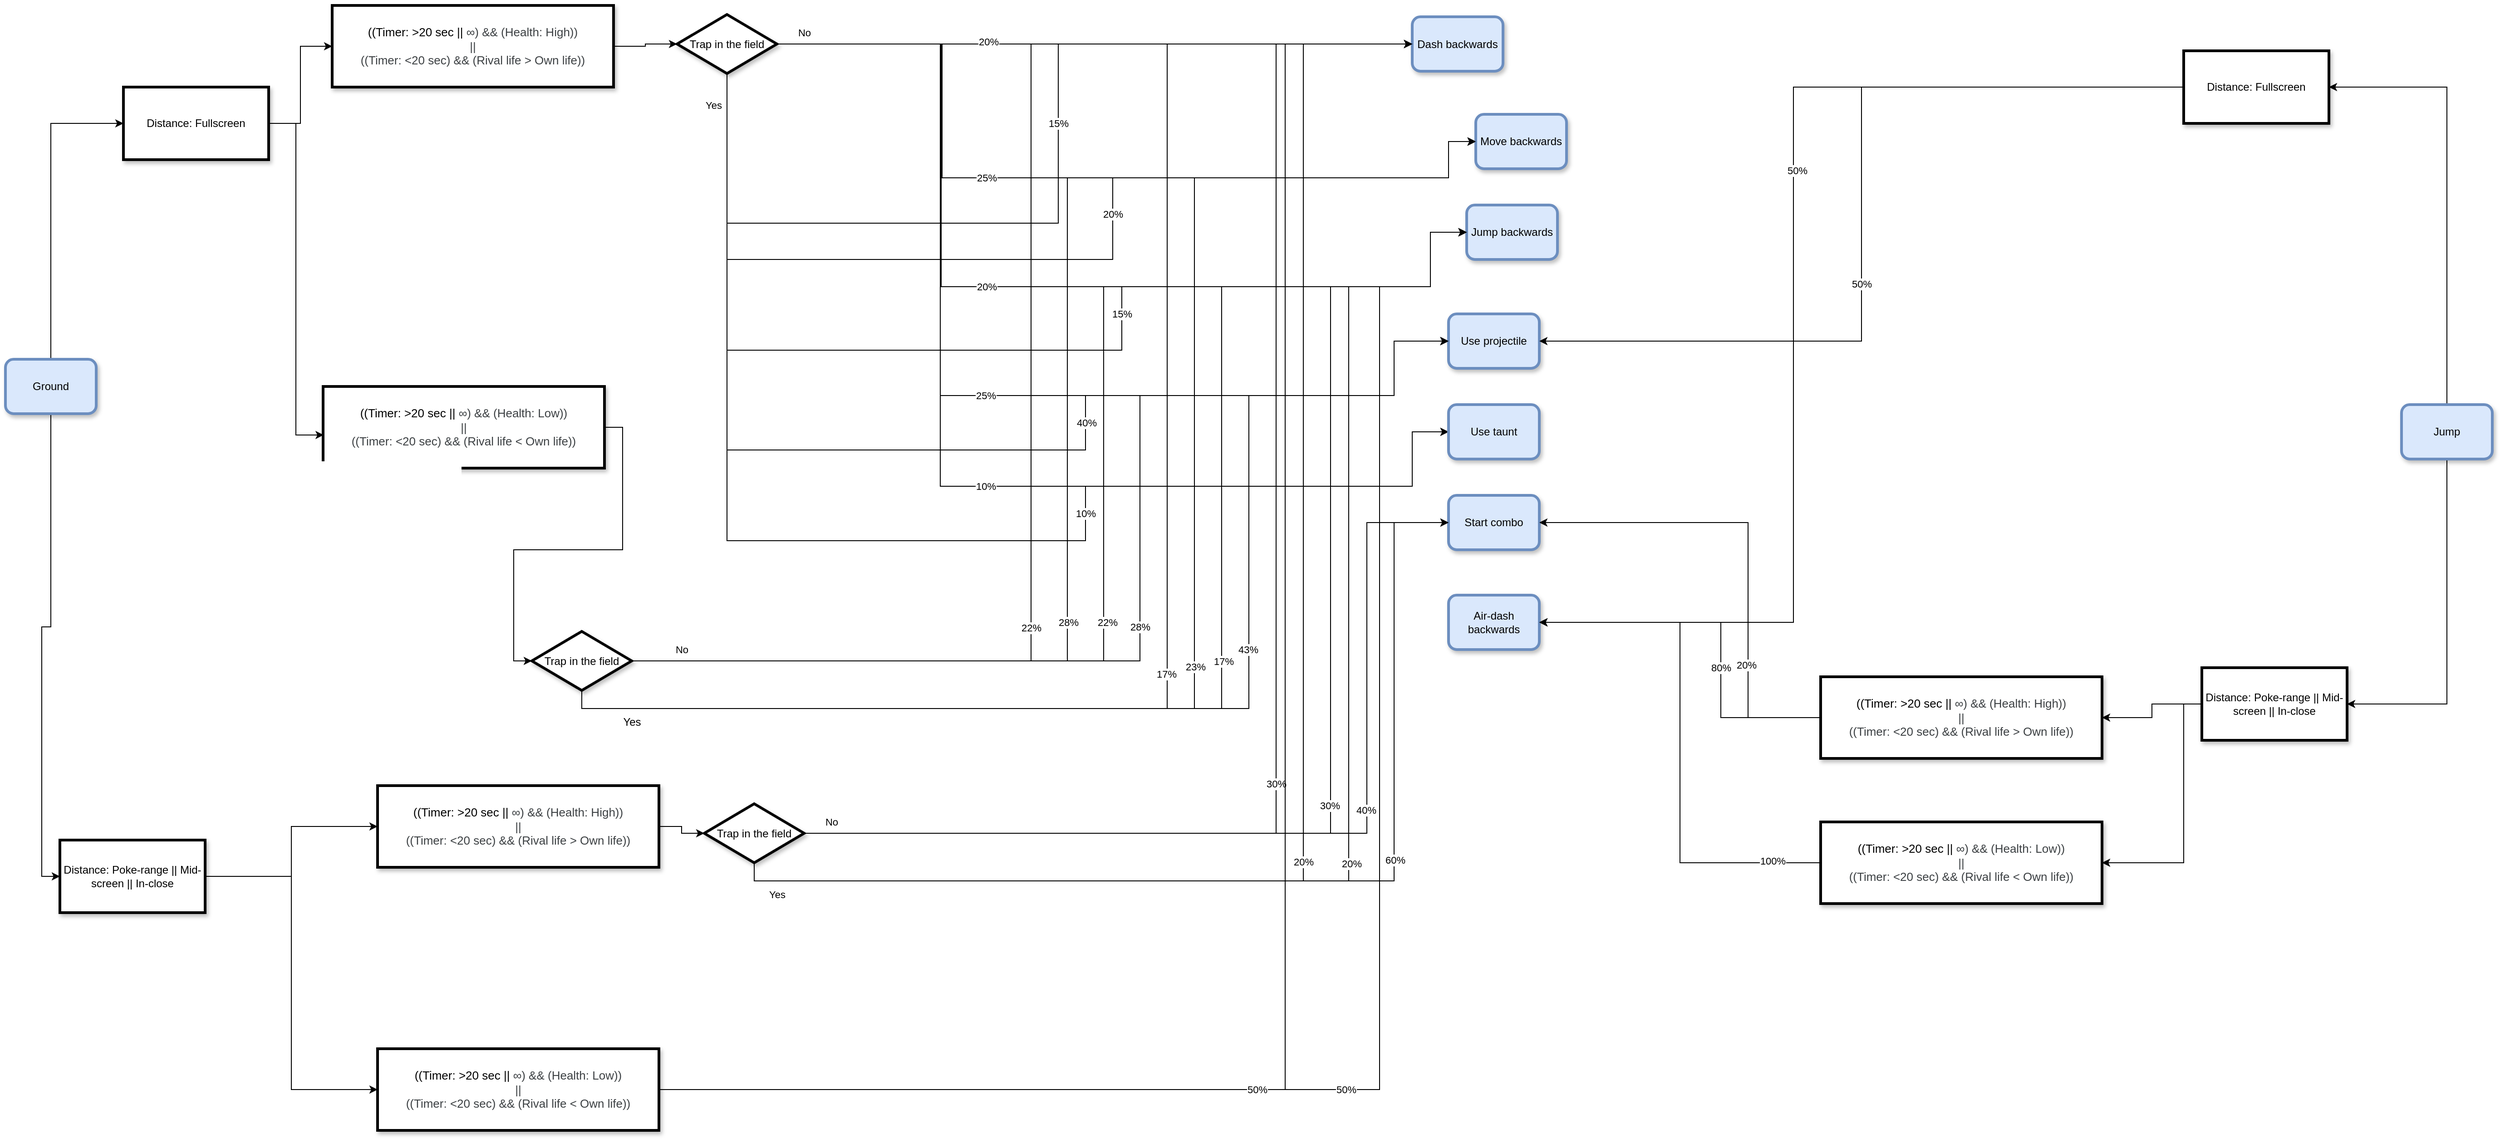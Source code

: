 <mxfile version="13.3.9" type="device"><diagram id="MdVH6HCxLbW-ylK3RsQK" name="Page-1"><mxGraphModel dx="2249" dy="1963" grid="1" gridSize="10" guides="1" tooltips="1" connect="1" arrows="1" fold="1" page="1" pageScale="1" pageWidth="827" pageHeight="1169" math="0" shadow="0"><root><mxCell id="0"/><mxCell id="1" parent="0"/><mxCell id="muLSox1mABaH-zyVNcpg-9" style="edgeStyle=orthogonalEdgeStyle;rounded=0;orthogonalLoop=1;jettySize=auto;html=1;exitX=0.5;exitY=0;exitDx=0;exitDy=0;entryX=0;entryY=0.5;entryDx=0;entryDy=0;" parent="1" source="Jf3yr16tQCbe-Xm9RamV-1" target="Jf3yr16tQCbe-Xm9RamV-18" edge="1"><mxGeometry relative="1" as="geometry"/></mxCell><mxCell id="muLSox1mABaH-zyVNcpg-18" style="edgeStyle=orthogonalEdgeStyle;rounded=0;orthogonalLoop=1;jettySize=auto;html=1;exitX=0.5;exitY=1;exitDx=0;exitDy=0;entryX=0;entryY=0.5;entryDx=0;entryDy=0;" parent="1" source="Jf3yr16tQCbe-Xm9RamV-1" target="muLSox1mABaH-zyVNcpg-17" edge="1"><mxGeometry relative="1" as="geometry"/></mxCell><mxCell id="Jf3yr16tQCbe-Xm9RamV-1" value="Ground" style="rounded=1;whiteSpace=wrap;html=1;strokeWidth=3;glass=0;shadow=1;sketch=0;fillColor=#dae8fc;strokeColor=#6c8ebf;" parent="1" vertex="1"><mxGeometry x="-800" y="290" width="100" height="60" as="geometry"/></mxCell><mxCell id="muLSox1mABaH-zyVNcpg-11" style="edgeStyle=orthogonalEdgeStyle;rounded=0;orthogonalLoop=1;jettySize=auto;html=1;exitX=1;exitY=0.5;exitDx=0;exitDy=0;entryX=0;entryY=0.5;entryDx=0;entryDy=0;" parent="1" source="Jf3yr16tQCbe-Xm9RamV-18" target="muLSox1mABaH-zyVNcpg-10" edge="1"><mxGeometry relative="1" as="geometry"/></mxCell><mxCell id="muLSox1mABaH-zyVNcpg-22" style="edgeStyle=orthogonalEdgeStyle;rounded=0;orthogonalLoop=1;jettySize=auto;html=1;exitX=1;exitY=0.5;exitDx=0;exitDy=0;entryX=0.002;entryY=0.594;entryDx=0;entryDy=0;entryPerimeter=0;" parent="1" source="Jf3yr16tQCbe-Xm9RamV-18" target="muLSox1mABaH-zyVNcpg-21" edge="1"><mxGeometry relative="1" as="geometry"/></mxCell><mxCell id="Jf3yr16tQCbe-Xm9RamV-18" value="Distance: Fullscreen" style="rounded=0;whiteSpace=wrap;html=1;shadow=1;glass=0;sketch=0;strokeColor=#000000;strokeWidth=3;" parent="1" vertex="1"><mxGeometry x="-670" y="-10" width="160" height="80" as="geometry"/></mxCell><mxCell id="muLSox1mABaH-zyVNcpg-13" style="edgeStyle=orthogonalEdgeStyle;rounded=0;orthogonalLoop=1;jettySize=auto;html=1;entryX=0;entryY=0.5;entryDx=0;entryDy=0;" parent="1" source="Jf3yr16tQCbe-Xm9RamV-20" target="muLSox1mABaH-zyVNcpg-1" edge="1"><mxGeometry relative="1" as="geometry"><mxPoint x="290" y="-70" as="targetPoint"/></mxGeometry></mxCell><mxCell id="muLSox1mABaH-zyVNcpg-16" value="No" style="edgeLabel;html=1;align=center;verticalAlign=middle;resizable=0;points=[];" parent="muLSox1mABaH-zyVNcpg-13" vertex="1" connectable="0"><mxGeometry x="-0.363" y="3" relative="1" as="geometry"><mxPoint x="-193.53" y="-9.53" as="offset"/></mxGeometry></mxCell><mxCell id="muLSox1mABaH-zyVNcpg-57" value="20%" style="edgeLabel;html=1;align=center;verticalAlign=middle;resizable=0;points=[];" parent="muLSox1mABaH-zyVNcpg-13" vertex="1" connectable="0"><mxGeometry x="0.403" y="-3" relative="1" as="geometry"><mxPoint x="-258.66" y="-5.5" as="offset"/></mxGeometry></mxCell><mxCell id="muLSox1mABaH-zyVNcpg-14" style="edgeStyle=orthogonalEdgeStyle;rounded=0;orthogonalLoop=1;jettySize=auto;html=1;entryX=0;entryY=0.5;entryDx=0;entryDy=0;exitX=0.5;exitY=1;exitDx=0;exitDy=0;" parent="1" source="Jf3yr16tQCbe-Xm9RamV-20" target="muLSox1mABaH-zyVNcpg-1" edge="1"><mxGeometry relative="1" as="geometry"><mxPoint x="20" y="140" as="targetPoint"/><Array as="points"><mxPoint x="-5" y="140"/><mxPoint x="360" y="140"/><mxPoint x="360" y="-57"/></Array></mxGeometry></mxCell><mxCell id="muLSox1mABaH-zyVNcpg-15" value="Yes" style="edgeLabel;html=1;align=center;verticalAlign=middle;resizable=0;points=[];" parent="muLSox1mABaH-zyVNcpg-14" vertex="1" connectable="0"><mxGeometry x="-0.404" y="-3" relative="1" as="geometry"><mxPoint x="-182.94" y="-133.06" as="offset"/></mxGeometry></mxCell><mxCell id="muLSox1mABaH-zyVNcpg-65" value="15%" style="edgeLabel;html=1;align=center;verticalAlign=middle;resizable=0;points=[];" parent="muLSox1mABaH-zyVNcpg-14" vertex="1" connectable="0"><mxGeometry x="0.586" y="-1" relative="1" as="geometry"><mxPoint x="-158.35" y="86.48" as="offset"/></mxGeometry></mxCell><mxCell id="muLSox1mABaH-zyVNcpg-58" style="edgeStyle=orthogonalEdgeStyle;rounded=0;orthogonalLoop=1;jettySize=auto;html=1;exitX=1;exitY=0.5;exitDx=0;exitDy=0;entryX=0;entryY=0.5;entryDx=0;entryDy=0;" parent="1" target="muLSox1mABaH-zyVNcpg-2" edge="1"><mxGeometry relative="1" as="geometry"><mxPoint x="52" y="-57.5" as="sourcePoint"/><mxPoint x="456" y="90" as="targetPoint"/><Array as="points"><mxPoint x="232" y="-57"/><mxPoint x="232" y="90"/><mxPoint x="790" y="90"/></Array></mxGeometry></mxCell><mxCell id="muLSox1mABaH-zyVNcpg-59" value="25%" style="edgeLabel;html=1;align=center;verticalAlign=middle;resizable=0;points=[];" parent="muLSox1mABaH-zyVNcpg-58" vertex="1" connectable="0"><mxGeometry x="0.537" y="2" relative="1" as="geometry"><mxPoint x="-358.59" y="1.94" as="offset"/></mxGeometry></mxCell><mxCell id="muLSox1mABaH-zyVNcpg-60" style="edgeStyle=orthogonalEdgeStyle;rounded=0;orthogonalLoop=1;jettySize=auto;html=1;exitX=1;exitY=0.5;exitDx=0;exitDy=0;entryX=0;entryY=0.5;entryDx=0;entryDy=0;" parent="1" target="muLSox1mABaH-zyVNcpg-3" edge="1"><mxGeometry relative="1" as="geometry"><mxPoint x="51" y="-57.5" as="sourcePoint"/><mxPoint x="475" y="210" as="targetPoint"/><Array as="points"><mxPoint x="231" y="-57"/><mxPoint x="231" y="210"/><mxPoint x="770" y="210"/><mxPoint x="770" y="150"/></Array></mxGeometry></mxCell><mxCell id="muLSox1mABaH-zyVNcpg-61" value="20%" style="edgeLabel;html=1;align=center;verticalAlign=middle;resizable=0;points=[];" parent="muLSox1mABaH-zyVNcpg-60" vertex="1" connectable="0"><mxGeometry x="0.586" y="4" relative="1" as="geometry"><mxPoint x="-364.65" y="3.97" as="offset"/></mxGeometry></mxCell><mxCell id="muLSox1mABaH-zyVNcpg-62" style="edgeStyle=orthogonalEdgeStyle;rounded=0;orthogonalLoop=1;jettySize=auto;html=1;exitX=1;exitY=0.5;exitDx=0;exitDy=0;entryX=0;entryY=0.5;entryDx=0;entryDy=0;" parent="1" source="Jf3yr16tQCbe-Xm9RamV-20" target="muLSox1mABaH-zyVNcpg-4" edge="1"><mxGeometry relative="1" as="geometry"><Array as="points"><mxPoint x="230" y="-57"/><mxPoint x="230" y="330"/><mxPoint x="730" y="330"/><mxPoint x="730" y="270"/></Array></mxGeometry></mxCell><mxCell id="muLSox1mABaH-zyVNcpg-63" value="25%" style="edgeLabel;html=1;align=center;verticalAlign=middle;resizable=0;points=[];" parent="muLSox1mABaH-zyVNcpg-62" vertex="1" connectable="0"><mxGeometry x="0.655" y="-1" relative="1" as="geometry"><mxPoint x="-364.94" y="-0.94" as="offset"/></mxGeometry></mxCell><mxCell id="muLSox1mABaH-zyVNcpg-66" style="edgeStyle=orthogonalEdgeStyle;rounded=0;orthogonalLoop=1;jettySize=auto;html=1;exitX=0.5;exitY=1;exitDx=0;exitDy=0;entryX=0;entryY=0.5;entryDx=0;entryDy=0;" parent="1" source="Jf3yr16tQCbe-Xm9RamV-20" target="muLSox1mABaH-zyVNcpg-2" edge="1"><mxGeometry relative="1" as="geometry"><Array as="points"><mxPoint x="-5" y="180"/><mxPoint x="420" y="180"/><mxPoint x="420" y="90"/><mxPoint x="790" y="90"/><mxPoint x="790" y="50"/></Array></mxGeometry></mxCell><mxCell id="muLSox1mABaH-zyVNcpg-67" value="20%" style="edgeLabel;html=1;align=center;verticalAlign=middle;resizable=0;points=[];" parent="muLSox1mABaH-zyVNcpg-66" vertex="1" connectable="0"><mxGeometry x="0.745" relative="1" as="geometry"><mxPoint x="-291.76" y="39.94" as="offset"/></mxGeometry></mxCell><mxCell id="muLSox1mABaH-zyVNcpg-68" style="edgeStyle=orthogonalEdgeStyle;rounded=0;orthogonalLoop=1;jettySize=auto;html=1;exitX=0.5;exitY=1;exitDx=0;exitDy=0;entryX=0;entryY=0.5;entryDx=0;entryDy=0;" parent="1" source="Jf3yr16tQCbe-Xm9RamV-20" target="muLSox1mABaH-zyVNcpg-3" edge="1"><mxGeometry relative="1" as="geometry"><Array as="points"><mxPoint x="-5" y="280"/><mxPoint x="430" y="280"/><mxPoint x="430" y="210"/><mxPoint x="770" y="210"/><mxPoint x="770" y="150"/></Array></mxGeometry></mxCell><mxCell id="muLSox1mABaH-zyVNcpg-69" value="15%" style="edgeLabel;html=1;align=center;verticalAlign=middle;resizable=0;points=[];" parent="muLSox1mABaH-zyVNcpg-68" vertex="1" connectable="0"><mxGeometry x="0.776" y="2" relative="1" as="geometry"><mxPoint x="-300.59" y="31.94" as="offset"/></mxGeometry></mxCell><mxCell id="muLSox1mABaH-zyVNcpg-70" style="edgeStyle=orthogonalEdgeStyle;rounded=0;orthogonalLoop=1;jettySize=auto;html=1;exitX=1;exitY=0.5;exitDx=0;exitDy=0;entryX=0;entryY=0.5;entryDx=0;entryDy=0;" parent="1" source="Jf3yr16tQCbe-Xm9RamV-20" target="muLSox1mABaH-zyVNcpg-5" edge="1"><mxGeometry relative="1" as="geometry"><Array as="points"><mxPoint x="230" y="-57"/><mxPoint x="230" y="430"/><mxPoint x="750" y="430"/><mxPoint x="750" y="370"/></Array></mxGeometry></mxCell><mxCell id="muLSox1mABaH-zyVNcpg-71" value="10%" style="edgeLabel;html=1;align=center;verticalAlign=middle;resizable=0;points=[];rotation=0;" parent="muLSox1mABaH-zyVNcpg-70" vertex="1" connectable="0"><mxGeometry x="0.628" y="-2" relative="1" as="geometry"><mxPoint x="-330.82" y="-1.94" as="offset"/></mxGeometry></mxCell><mxCell id="muLSox1mABaH-zyVNcpg-72" style="edgeStyle=orthogonalEdgeStyle;rounded=0;orthogonalLoop=1;jettySize=auto;html=1;exitX=0.5;exitY=1;exitDx=0;exitDy=0;entryX=0;entryY=0.5;entryDx=0;entryDy=0;" parent="1" source="Jf3yr16tQCbe-Xm9RamV-20" target="muLSox1mABaH-zyVNcpg-4" edge="1"><mxGeometry relative="1" as="geometry"><Array as="points"><mxPoint x="-5" y="390"/><mxPoint x="390" y="390"/><mxPoint x="390" y="330"/><mxPoint x="730" y="330"/><mxPoint x="730" y="270"/></Array></mxGeometry></mxCell><mxCell id="muLSox1mABaH-zyVNcpg-73" value="40%" style="edgeLabel;html=1;align=center;verticalAlign=middle;resizable=0;points=[];" parent="muLSox1mABaH-zyVNcpg-72" vertex="1" connectable="0"><mxGeometry x="0.796" y="-2" relative="1" as="geometry"><mxPoint x="-324.24" y="28.06" as="offset"/></mxGeometry></mxCell><mxCell id="muLSox1mABaH-zyVNcpg-74" style="edgeStyle=orthogonalEdgeStyle;rounded=0;orthogonalLoop=1;jettySize=auto;html=1;exitX=0.5;exitY=1;exitDx=0;exitDy=0;entryX=0;entryY=0.5;entryDx=0;entryDy=0;" parent="1" source="Jf3yr16tQCbe-Xm9RamV-20" target="muLSox1mABaH-zyVNcpg-5" edge="1"><mxGeometry relative="1" as="geometry"><Array as="points"><mxPoint x="-5" y="490"/><mxPoint x="390" y="490"/><mxPoint x="390" y="430"/><mxPoint x="750" y="430"/><mxPoint x="750" y="370"/></Array></mxGeometry></mxCell><mxCell id="muLSox1mABaH-zyVNcpg-75" value="10%" style="edgeLabel;html=1;align=center;verticalAlign=middle;resizable=0;points=[];" parent="muLSox1mABaH-zyVNcpg-74" vertex="1" connectable="0"><mxGeometry x="0.816" y="1" relative="1" as="geometry"><mxPoint x="-328.94" y="31.06" as="offset"/></mxGeometry></mxCell><mxCell id="Jf3yr16tQCbe-Xm9RamV-20" value="Trap in the field" style="rhombus;whiteSpace=wrap;html=1;shadow=1;glass=0;sketch=0;strokeColor=#000000;strokeWidth=3;" parent="1" vertex="1"><mxGeometry x="-60" y="-90" width="110" height="65" as="geometry"/></mxCell><mxCell id="muLSox1mABaH-zyVNcpg-1" value="Dash backwards" style="rounded=1;whiteSpace=wrap;html=1;strokeWidth=3;glass=0;shadow=1;sketch=0;fillColor=#dae8fc;strokeColor=#6c8ebf;" parent="1" vertex="1"><mxGeometry x="750" y="-87.5" width="100" height="60" as="geometry"/></mxCell><mxCell id="muLSox1mABaH-zyVNcpg-2" value="Move backwards" style="rounded=1;whiteSpace=wrap;html=1;strokeWidth=3;glass=0;shadow=1;sketch=0;fillColor=#dae8fc;strokeColor=#6c8ebf;" parent="1" vertex="1"><mxGeometry x="820" y="20" width="100" height="60" as="geometry"/></mxCell><mxCell id="muLSox1mABaH-zyVNcpg-3" value="Jump backwards" style="rounded=1;whiteSpace=wrap;html=1;strokeWidth=3;glass=0;shadow=1;sketch=0;fillColor=#dae8fc;strokeColor=#6c8ebf;" parent="1" vertex="1"><mxGeometry x="810" y="120" width="100" height="60" as="geometry"/></mxCell><mxCell id="muLSox1mABaH-zyVNcpg-4" value="Use projectile" style="rounded=1;whiteSpace=wrap;html=1;strokeWidth=3;glass=0;shadow=1;sketch=0;fillColor=#dae8fc;strokeColor=#6c8ebf;" parent="1" vertex="1"><mxGeometry x="790" y="240" width="100" height="60" as="geometry"/></mxCell><mxCell id="muLSox1mABaH-zyVNcpg-5" value="Use taunt" style="rounded=1;whiteSpace=wrap;html=1;strokeWidth=3;glass=0;shadow=1;sketch=0;fillColor=#dae8fc;strokeColor=#6c8ebf;" parent="1" vertex="1"><mxGeometry x="790" y="340" width="100" height="60" as="geometry"/></mxCell><mxCell id="muLSox1mABaH-zyVNcpg-6" value="Start combo" style="rounded=1;whiteSpace=wrap;html=1;strokeWidth=3;glass=0;shadow=1;sketch=0;fillColor=#dae8fc;strokeColor=#6c8ebf;" parent="1" vertex="1"><mxGeometry x="790" y="440" width="100" height="60" as="geometry"/></mxCell><mxCell id="muLSox1mABaH-zyVNcpg-7" value="Air-dash backwards" style="rounded=1;whiteSpace=wrap;html=1;strokeWidth=3;glass=0;shadow=1;sketch=0;fillColor=#dae8fc;strokeColor=#6c8ebf;" parent="1" vertex="1"><mxGeometry x="790" y="550" width="100" height="60" as="geometry"/></mxCell><mxCell id="muLSox1mABaH-zyVNcpg-114" style="edgeStyle=orthogonalEdgeStyle;rounded=0;orthogonalLoop=1;jettySize=auto;html=1;entryX=1;entryY=0.5;entryDx=0;entryDy=0;" parent="1" source="muLSox1mABaH-zyVNcpg-8" target="muLSox1mABaH-zyVNcpg-112" edge="1"><mxGeometry relative="1" as="geometry"><Array as="points"><mxPoint x="1890" y="-10"/></Array></mxGeometry></mxCell><mxCell id="muLSox1mABaH-zyVNcpg-115" style="edgeStyle=orthogonalEdgeStyle;rounded=0;orthogonalLoop=1;jettySize=auto;html=1;exitX=0.5;exitY=1;exitDx=0;exitDy=0;entryX=1;entryY=0.5;entryDx=0;entryDy=0;" parent="1" source="muLSox1mABaH-zyVNcpg-8" target="muLSox1mABaH-zyVNcpg-113" edge="1"><mxGeometry relative="1" as="geometry"/></mxCell><mxCell id="muLSox1mABaH-zyVNcpg-8" value="Jump" style="rounded=1;whiteSpace=wrap;html=1;strokeWidth=3;glass=0;shadow=1;sketch=0;fillColor=#dae8fc;strokeColor=#6c8ebf;" parent="1" vertex="1"><mxGeometry x="1840" y="340" width="100" height="60" as="geometry"/></mxCell><mxCell id="muLSox1mABaH-zyVNcpg-12" style="edgeStyle=orthogonalEdgeStyle;rounded=0;orthogonalLoop=1;jettySize=auto;html=1;exitX=1;exitY=0.5;exitDx=0;exitDy=0;" parent="1" source="muLSox1mABaH-zyVNcpg-10" target="Jf3yr16tQCbe-Xm9RamV-20" edge="1"><mxGeometry relative="1" as="geometry"/></mxCell><mxCell id="muLSox1mABaH-zyVNcpg-10" value="&lt;font style=&quot;font-size: 13px&quot;&gt;((Timer: &amp;gt;20 sec ||&amp;nbsp;&lt;span style=&quot;color: rgb(60 , 64 , 67) ; font-family: &amp;#34;arial&amp;#34; , sans-serif ; text-align: left ; background-color: rgb(255 , 255 , 255)&quot;&gt;∞) &amp;amp;&amp;amp; (Health: High))&lt;br&gt;||&lt;br&gt;((Timer: &amp;lt;20 sec) &amp;amp;&amp;amp; (Rival life &amp;gt; Own life))&lt;br&gt;&lt;/span&gt;&lt;/font&gt;" style="rounded=0;whiteSpace=wrap;html=1;shadow=1;glass=0;sketch=0;strokeColor=#000000;strokeWidth=3;" parent="1" vertex="1"><mxGeometry x="-440" y="-100" width="310" height="90" as="geometry"/></mxCell><mxCell id="muLSox1mABaH-zyVNcpg-20" style="edgeStyle=orthogonalEdgeStyle;rounded=0;orthogonalLoop=1;jettySize=auto;html=1;exitX=1;exitY=0.5;exitDx=0;exitDy=0;entryX=0;entryY=0.5;entryDx=0;entryDy=0;" parent="1" source="muLSox1mABaH-zyVNcpg-17" target="muLSox1mABaH-zyVNcpg-19" edge="1"><mxGeometry relative="1" as="geometry"/></mxCell><mxCell id="muLSox1mABaH-zyVNcpg-24" style="edgeStyle=orthogonalEdgeStyle;rounded=0;orthogonalLoop=1;jettySize=auto;html=1;exitX=1;exitY=0.5;exitDx=0;exitDy=0;entryX=0;entryY=0.5;entryDx=0;entryDy=0;" parent="1" source="muLSox1mABaH-zyVNcpg-17" target="muLSox1mABaH-zyVNcpg-23" edge="1"><mxGeometry relative="1" as="geometry"/></mxCell><mxCell id="muLSox1mABaH-zyVNcpg-17" value="Distance: Poke-range || Mid-screen || In-close" style="rounded=0;whiteSpace=wrap;html=1;shadow=1;glass=0;sketch=0;strokeColor=#000000;strokeWidth=3;" parent="1" vertex="1"><mxGeometry x="-740" y="820" width="160" height="80" as="geometry"/></mxCell><mxCell id="muLSox1mABaH-zyVNcpg-50" style="edgeStyle=orthogonalEdgeStyle;rounded=0;orthogonalLoop=1;jettySize=auto;html=1;exitX=1;exitY=0.5;exitDx=0;exitDy=0;entryX=0;entryY=0.5;entryDx=0;entryDy=0;" parent="1" source="muLSox1mABaH-zyVNcpg-19" target="muLSox1mABaH-zyVNcpg-47" edge="1"><mxGeometry relative="1" as="geometry"/></mxCell><mxCell id="muLSox1mABaH-zyVNcpg-19" value="&lt;font style=&quot;font-size: 13px&quot;&gt;((Timer: &amp;gt;20 sec ||&amp;nbsp;&lt;span style=&quot;color: rgb(60 , 64 , 67) ; font-family: &amp;#34;arial&amp;#34; , sans-serif ; text-align: left ; background-color: rgb(255 , 255 , 255)&quot;&gt;∞) &amp;amp;&amp;amp; (Health: High))&lt;br&gt;||&lt;br&gt;((Timer: &amp;lt;20 sec) &amp;amp;&amp;amp; (Rival life &amp;gt; Own life))&lt;br&gt;&lt;/span&gt;&lt;/font&gt;" style="rounded=0;whiteSpace=wrap;html=1;shadow=1;glass=0;sketch=0;strokeColor=#000000;strokeWidth=3;" parent="1" vertex="1"><mxGeometry x="-390" y="760" width="310" height="90" as="geometry"/></mxCell><mxCell id="muLSox1mABaH-zyVNcpg-30" style="edgeStyle=orthogonalEdgeStyle;rounded=0;orthogonalLoop=1;jettySize=auto;html=1;exitX=1;exitY=0.5;exitDx=0;exitDy=0;entryX=0;entryY=0.5;entryDx=0;entryDy=0;" parent="1" source="muLSox1mABaH-zyVNcpg-21" target="muLSox1mABaH-zyVNcpg-29" edge="1"><mxGeometry relative="1" as="geometry"/></mxCell><mxCell id="muLSox1mABaH-zyVNcpg-21" value="&lt;font style=&quot;font-size: 13px&quot;&gt;((Timer: &amp;gt;20 sec ||&amp;nbsp;&lt;span style=&quot;color: rgb(60 , 64 , 67) ; font-family: &amp;#34;arial&amp;#34; , sans-serif ; text-align: left ; background-color: rgb(255 , 255 , 255)&quot;&gt;∞) &amp;amp;&amp;amp; (Health: Low))&lt;br&gt;||&lt;br&gt;((Timer: &amp;lt;20 sec) &amp;amp;&amp;amp; (Rival life &amp;lt; Own life))&lt;br&gt;&lt;/span&gt;&lt;/font&gt;" style="rounded=0;whiteSpace=wrap;html=1;shadow=1;glass=0;sketch=0;strokeColor=#000000;strokeWidth=3;" parent="1" vertex="1"><mxGeometry x="-450" y="320" width="310" height="90" as="geometry"/></mxCell><mxCell id="muLSox1mABaH-zyVNcpg-109" style="edgeStyle=orthogonalEdgeStyle;rounded=0;orthogonalLoop=1;jettySize=auto;html=1;exitX=1;exitY=0.5;exitDx=0;exitDy=0;" parent="1" target="muLSox1mABaH-zyVNcpg-3" edge="1"><mxGeometry relative="1" as="geometry"><mxPoint x="-76" y="1095" as="sourcePoint"/><mxPoint x="814" y="150" as="targetPoint"/><Array as="points"><mxPoint x="714" y="1095"/><mxPoint x="714" y="210"/><mxPoint x="770" y="210"/><mxPoint x="770" y="150"/></Array></mxGeometry></mxCell><mxCell id="muLSox1mABaH-zyVNcpg-111" value="50%" style="edgeLabel;html=1;align=center;verticalAlign=middle;resizable=0;points=[];" parent="muLSox1mABaH-zyVNcpg-109" vertex="1" connectable="0"><mxGeometry x="-0.137" y="40" relative="1" as="geometry"><mxPoint x="3" as="offset"/></mxGeometry></mxCell><mxCell id="muLSox1mABaH-zyVNcpg-23" value="&lt;font style=&quot;font-size: 13px&quot;&gt;((Timer: &amp;gt;20 sec ||&amp;nbsp;&lt;span style=&quot;color: rgb(60 , 64 , 67) ; font-family: &amp;#34;arial&amp;#34; , sans-serif ; text-align: left ; background-color: rgb(255 , 255 , 255)&quot;&gt;∞) &amp;amp;&amp;amp; (Health: Low))&lt;br&gt;||&lt;br&gt;((Timer: &amp;lt;20 sec) &amp;amp;&amp;amp; (Rival life &amp;lt; Own life))&lt;br&gt;&lt;/span&gt;&lt;/font&gt;" style="rounded=0;whiteSpace=wrap;html=1;shadow=1;glass=0;sketch=0;strokeColor=#000000;strokeWidth=3;" parent="1" vertex="1"><mxGeometry x="-390" y="1050" width="310" height="90" as="geometry"/></mxCell><mxCell id="muLSox1mABaH-zyVNcpg-76" style="edgeStyle=orthogonalEdgeStyle;rounded=0;orthogonalLoop=1;jettySize=auto;html=1;exitX=1;exitY=0.5;exitDx=0;exitDy=0;entryX=0;entryY=0.5;entryDx=0;entryDy=0;" parent="1" source="muLSox1mABaH-zyVNcpg-29" target="muLSox1mABaH-zyVNcpg-1" edge="1"><mxGeometry relative="1" as="geometry"><mxPoint x="230" y="610.0" as="targetPoint"/><Array as="points"><mxPoint x="330" y="623"/><mxPoint x="330" y="-57"/></Array></mxGeometry></mxCell><mxCell id="muLSox1mABaH-zyVNcpg-77" value="No" style="edgeLabel;html=1;align=center;verticalAlign=middle;resizable=0;points=[];" parent="muLSox1mABaH-zyVNcpg-76" vertex="1" connectable="0"><mxGeometry x="-0.918" y="-4" relative="1" as="geometry"><mxPoint x="-8.24" y="-16.5" as="offset"/></mxGeometry></mxCell><mxCell id="muLSox1mABaH-zyVNcpg-78" value="22%" style="edgeLabel;html=1;align=center;verticalAlign=middle;resizable=0;points=[];" parent="muLSox1mABaH-zyVNcpg-76" vertex="1" connectable="0"><mxGeometry x="-0.259" y="35" relative="1" as="geometry"><mxPoint x="35" y="93.35" as="offset"/></mxGeometry></mxCell><mxCell id="muLSox1mABaH-zyVNcpg-79" style="edgeStyle=orthogonalEdgeStyle;rounded=0;orthogonalLoop=1;jettySize=auto;html=1;exitX=1;exitY=0.5;exitDx=0;exitDy=0;entryX=0;entryY=0.5;entryDx=0;entryDy=0;" parent="1" source="muLSox1mABaH-zyVNcpg-29" target="muLSox1mABaH-zyVNcpg-2" edge="1"><mxGeometry relative="1" as="geometry"><Array as="points"><mxPoint x="370" y="623"/><mxPoint x="370" y="90"/><mxPoint x="790" y="90"/><mxPoint x="790" y="50"/></Array></mxGeometry></mxCell><mxCell id="muLSox1mABaH-zyVNcpg-80" value="28%" style="edgeLabel;html=1;align=center;verticalAlign=middle;resizable=0;points=[];" parent="muLSox1mABaH-zyVNcpg-79" vertex="1" connectable="0"><mxGeometry x="-0.124" y="38" relative="1" as="geometry"><mxPoint x="39" y="135.12" as="offset"/></mxGeometry></mxCell><mxCell id="muLSox1mABaH-zyVNcpg-81" style="edgeStyle=orthogonalEdgeStyle;rounded=0;orthogonalLoop=1;jettySize=auto;html=1;exitX=1;exitY=0.5;exitDx=0;exitDy=0;entryX=0;entryY=0.5;entryDx=0;entryDy=0;" parent="1" source="muLSox1mABaH-zyVNcpg-29" target="muLSox1mABaH-zyVNcpg-3" edge="1"><mxGeometry relative="1" as="geometry"><Array as="points"><mxPoint x="410" y="623"/><mxPoint x="410" y="210"/><mxPoint x="770" y="210"/><mxPoint x="770" y="150"/></Array></mxGeometry></mxCell><mxCell id="muLSox1mABaH-zyVNcpg-82" value="22%" style="edgeLabel;html=1;align=center;verticalAlign=middle;resizable=0;points=[];" parent="muLSox1mABaH-zyVNcpg-81" vertex="1" connectable="0"><mxGeometry x="0.044" y="38" relative="1" as="geometry"><mxPoint x="42" y="164.53" as="offset"/></mxGeometry></mxCell><mxCell id="muLSox1mABaH-zyVNcpg-89" style="edgeStyle=orthogonalEdgeStyle;rounded=0;orthogonalLoop=1;jettySize=auto;html=1;exitX=1;exitY=0.5;exitDx=0;exitDy=0;entryX=0;entryY=0.5;entryDx=0;entryDy=0;" parent="1" source="muLSox1mABaH-zyVNcpg-29" target="muLSox1mABaH-zyVNcpg-4" edge="1"><mxGeometry relative="1" as="geometry"><Array as="points"><mxPoint x="450" y="623"/><mxPoint x="450" y="330"/><mxPoint x="730" y="330"/><mxPoint x="730" y="270"/></Array></mxGeometry></mxCell><mxCell id="muLSox1mABaH-zyVNcpg-90" value="28%" style="edgeLabel;html=1;align=center;verticalAlign=middle;resizable=0;points=[];" parent="muLSox1mABaH-zyVNcpg-89" vertex="1" connectable="0"><mxGeometry x="0.261" y="27" relative="1" as="geometry"><mxPoint x="27" y="191.88" as="offset"/></mxGeometry></mxCell><mxCell id="muLSox1mABaH-zyVNcpg-91" style="edgeStyle=orthogonalEdgeStyle;rounded=0;orthogonalLoop=1;jettySize=auto;html=1;exitX=0.5;exitY=1;exitDx=0;exitDy=0;entryX=0;entryY=0.5;entryDx=0;entryDy=0;" parent="1" source="muLSox1mABaH-zyVNcpg-29" target="muLSox1mABaH-zyVNcpg-1" edge="1"><mxGeometry relative="1" as="geometry"><mxPoint x="300" y="750.0" as="targetPoint"/><Array as="points"><mxPoint x="-165" y="675"/><mxPoint x="480" y="675"/><mxPoint x="480" y="-57"/></Array></mxGeometry></mxCell><mxCell id="muLSox1mABaH-zyVNcpg-93" value="17%" style="edgeLabel;html=1;align=center;verticalAlign=middle;resizable=0;points=[];" parent="muLSox1mABaH-zyVNcpg-91" vertex="1" connectable="0"><mxGeometry x="-0.156" y="1" relative="1" as="geometry"><mxPoint as="offset"/></mxGeometry></mxCell><mxCell id="muLSox1mABaH-zyVNcpg-94" style="edgeStyle=orthogonalEdgeStyle;rounded=0;orthogonalLoop=1;jettySize=auto;html=1;exitX=0.5;exitY=1;exitDx=0;exitDy=0;entryX=0;entryY=0.5;entryDx=0;entryDy=0;" parent="1" source="muLSox1mABaH-zyVNcpg-29" target="muLSox1mABaH-zyVNcpg-2" edge="1"><mxGeometry relative="1" as="geometry"><Array as="points"><mxPoint x="-165" y="675"/><mxPoint x="510" y="675"/><mxPoint x="510" y="90"/><mxPoint x="790" y="90"/><mxPoint x="790" y="50"/></Array></mxGeometry></mxCell><mxCell id="muLSox1mABaH-zyVNcpg-95" value="23%" style="edgeLabel;html=1;align=center;verticalAlign=middle;resizable=0;points=[];" parent="muLSox1mABaH-zyVNcpg-94" vertex="1" connectable="0"><mxGeometry x="-0.072" y="-1" relative="1" as="geometry"><mxPoint y="15.35" as="offset"/></mxGeometry></mxCell><mxCell id="muLSox1mABaH-zyVNcpg-96" style="edgeStyle=orthogonalEdgeStyle;rounded=0;orthogonalLoop=1;jettySize=auto;html=1;exitX=0.5;exitY=1;exitDx=0;exitDy=0;entryX=0;entryY=0.5;entryDx=0;entryDy=0;" parent="1" source="muLSox1mABaH-zyVNcpg-29" target="muLSox1mABaH-zyVNcpg-3" edge="1"><mxGeometry relative="1" as="geometry"><Array as="points"><mxPoint x="-165" y="675"/><mxPoint x="540" y="675"/><mxPoint x="540" y="210"/><mxPoint x="770" y="210"/><mxPoint x="770" y="150"/></Array></mxGeometry></mxCell><mxCell id="muLSox1mABaH-zyVNcpg-97" value="17%" style="edgeLabel;html=1;align=center;verticalAlign=middle;resizable=0;points=[];" parent="muLSox1mABaH-zyVNcpg-96" vertex="1" connectable="0"><mxGeometry x="0.06" y="-2" relative="1" as="geometry"><mxPoint y="28.44" as="offset"/></mxGeometry></mxCell><mxCell id="muLSox1mABaH-zyVNcpg-98" style="edgeStyle=orthogonalEdgeStyle;rounded=0;orthogonalLoop=1;jettySize=auto;html=1;exitX=0.5;exitY=1;exitDx=0;exitDy=0;entryX=0;entryY=0.5;entryDx=0;entryDy=0;" parent="1" source="muLSox1mABaH-zyVNcpg-29" target="muLSox1mABaH-zyVNcpg-4" edge="1"><mxGeometry relative="1" as="geometry"><Array as="points"><mxPoint x="-165" y="675"/><mxPoint x="570" y="675"/><mxPoint x="570" y="330"/><mxPoint x="730" y="330"/><mxPoint x="730" y="270"/></Array></mxGeometry></mxCell><mxCell id="muLSox1mABaH-zyVNcpg-99" value="43%" style="edgeLabel;html=1;align=center;verticalAlign=middle;resizable=0;points=[];" parent="muLSox1mABaH-zyVNcpg-98" vertex="1" connectable="0"><mxGeometry x="0.255" y="1" relative="1" as="geometry"><mxPoint y="45.94" as="offset"/></mxGeometry></mxCell><mxCell id="muLSox1mABaH-zyVNcpg-29" value="Trap in the field" style="rhombus;whiteSpace=wrap;html=1;shadow=1;glass=0;sketch=0;strokeColor=#000000;strokeWidth=3;" parent="1" vertex="1"><mxGeometry x="-220" y="590" width="110" height="65" as="geometry"/></mxCell><mxCell id="muLSox1mABaH-zyVNcpg-45" value="20%" style="edgeStyle=orthogonalEdgeStyle;rounded=0;orthogonalLoop=1;jettySize=auto;html=1;exitX=0.5;exitY=1;exitDx=0;exitDy=0;entryX=0;entryY=0.5;entryDx=0;entryDy=0;" parent="1" source="muLSox1mABaH-zyVNcpg-47" target="muLSox1mABaH-zyVNcpg-1" edge="1"><mxGeometry x="-0.226" relative="1" as="geometry"><mxPoint x="640" y="1000" as="targetPoint"/><mxPoint x="45.059" y="854.965" as="sourcePoint"/><Array as="points"><mxPoint x="25" y="865"/><mxPoint x="630" y="865"/><mxPoint x="630" y="-57"/></Array><mxPoint y="-1" as="offset"/></mxGeometry></mxCell><mxCell id="muLSox1mABaH-zyVNcpg-46" value="Yes" style="edgeLabel;html=1;align=center;verticalAlign=middle;resizable=0;points=[];" parent="muLSox1mABaH-zyVNcpg-45" vertex="1" connectable="0"><mxGeometry x="-0.404" y="-3" relative="1" as="geometry"><mxPoint x="-452.14" y="12" as="offset"/></mxGeometry></mxCell><mxCell id="muLSox1mABaH-zyVNcpg-100" style="edgeStyle=orthogonalEdgeStyle;rounded=0;orthogonalLoop=1;jettySize=auto;html=1;exitX=1;exitY=0.5;exitDx=0;exitDy=0;entryX=0;entryY=0.5;entryDx=0;entryDy=0;" parent="1" target="muLSox1mABaH-zyVNcpg-1" edge="1"><mxGeometry relative="1" as="geometry"><mxPoint x="76" y="812.5" as="sourcePoint"/><mxPoint x="746" y="-57.5" as="targetPoint"/><Array as="points"><mxPoint x="600" y="813"/><mxPoint x="600" y="-57"/></Array></mxGeometry></mxCell><mxCell id="muLSox1mABaH-zyVNcpg-101" value="30%" style="edgeLabel;html=1;align=center;verticalAlign=middle;resizable=0;points=[];" parent="muLSox1mABaH-zyVNcpg-100" vertex="1" connectable="0"><mxGeometry x="-0.3" y="26" relative="1" as="geometry"><mxPoint x="26" y="-38" as="offset"/></mxGeometry></mxCell><mxCell id="muLSox1mABaH-zyVNcpg-103" style="edgeStyle=orthogonalEdgeStyle;rounded=0;orthogonalLoop=1;jettySize=auto;html=1;exitX=1;exitY=0.5;exitDx=0;exitDy=0;entryX=0;entryY=0.5;entryDx=0;entryDy=0;" parent="1" source="muLSox1mABaH-zyVNcpg-47" target="muLSox1mABaH-zyVNcpg-6" edge="1"><mxGeometry relative="1" as="geometry"><Array as="points"><mxPoint x="700" y="813"/><mxPoint x="700" y="470"/></Array></mxGeometry></mxCell><mxCell id="muLSox1mABaH-zyVNcpg-104" value="40%" style="edgeLabel;html=1;align=center;verticalAlign=middle;resizable=0;points=[];" parent="muLSox1mABaH-zyVNcpg-103" vertex="1" connectable="0"><mxGeometry x="0.176" y="26" relative="1" as="geometry"><mxPoint as="offset"/></mxGeometry></mxCell><mxCell id="muLSox1mABaH-zyVNcpg-105" style="edgeStyle=orthogonalEdgeStyle;rounded=0;orthogonalLoop=1;jettySize=auto;html=1;exitX=0.5;exitY=1;exitDx=0;exitDy=0;entryX=0;entryY=0.5;entryDx=0;entryDy=0;" parent="1" source="muLSox1mABaH-zyVNcpg-47" target="muLSox1mABaH-zyVNcpg-3" edge="1"><mxGeometry relative="1" as="geometry"><Array as="points"><mxPoint x="25" y="865"/><mxPoint x="680" y="865"/><mxPoint x="680" y="210"/><mxPoint x="770" y="210"/><mxPoint x="770" y="150"/></Array></mxGeometry></mxCell><mxCell id="muLSox1mABaH-zyVNcpg-107" value="20%" style="edgeLabel;html=1;align=center;verticalAlign=middle;resizable=0;points=[];" parent="muLSox1mABaH-zyVNcpg-105" vertex="1" connectable="0"><mxGeometry x="-0.086" y="-3" relative="1" as="geometry"><mxPoint as="offset"/></mxGeometry></mxCell><mxCell id="muLSox1mABaH-zyVNcpg-106" style="edgeStyle=orthogonalEdgeStyle;rounded=0;orthogonalLoop=1;jettySize=auto;html=1;exitX=0.5;exitY=1;exitDx=0;exitDy=0;entryX=0;entryY=0.5;entryDx=0;entryDy=0;" parent="1" source="muLSox1mABaH-zyVNcpg-47" target="muLSox1mABaH-zyVNcpg-6" edge="1"><mxGeometry relative="1" as="geometry"><Array as="points"><mxPoint x="25" y="865"/><mxPoint x="730" y="865"/><mxPoint x="730" y="470"/></Array></mxGeometry></mxCell><mxCell id="muLSox1mABaH-zyVNcpg-108" value="60%" style="edgeLabel;html=1;align=center;verticalAlign=middle;resizable=0;points=[];" parent="muLSox1mABaH-zyVNcpg-106" vertex="1" connectable="0"><mxGeometry x="0.269" y="-1" relative="1" as="geometry"><mxPoint as="offset"/></mxGeometry></mxCell><mxCell id="muLSox1mABaH-zyVNcpg-47" value="Trap in the field" style="rhombus;whiteSpace=wrap;html=1;shadow=1;glass=0;sketch=0;strokeColor=#000000;strokeWidth=3;" parent="1" vertex="1"><mxGeometry x="-30" y="780" width="110" height="65" as="geometry"/></mxCell><mxCell id="muLSox1mABaH-zyVNcpg-48" style="edgeStyle=orthogonalEdgeStyle;rounded=0;orthogonalLoop=1;jettySize=auto;html=1;entryX=0;entryY=0.5;entryDx=0;entryDy=0;" parent="1" source="muLSox1mABaH-zyVNcpg-47" target="muLSox1mABaH-zyVNcpg-3" edge="1"><mxGeometry relative="1" as="geometry"><mxPoint x="330" y="840" as="targetPoint"/><Array as="points"><mxPoint x="660" y="813"/><mxPoint x="660" y="210"/><mxPoint x="770" y="210"/><mxPoint x="770" y="150"/></Array></mxGeometry></mxCell><mxCell id="muLSox1mABaH-zyVNcpg-49" value="No" style="edgeLabel;html=1;align=center;verticalAlign=middle;resizable=0;points=[];" parent="muLSox1mABaH-zyVNcpg-48" vertex="1" connectable="0"><mxGeometry x="-0.363" y="3" relative="1" as="geometry"><mxPoint x="-413.48" y="-9.53" as="offset"/></mxGeometry></mxCell><mxCell id="muLSox1mABaH-zyVNcpg-102" value="30%" style="edgeLabel;html=1;align=center;verticalAlign=middle;resizable=0;points=[];" parent="muLSox1mABaH-zyVNcpg-48" vertex="1" connectable="0"><mxGeometry x="-0.169" y="31" relative="1" as="geometry"><mxPoint as="offset"/></mxGeometry></mxCell><mxCell id="muLSox1mABaH-zyVNcpg-51" style="edgeStyle=orthogonalEdgeStyle;rounded=0;orthogonalLoop=1;jettySize=auto;html=1;exitX=1;exitY=0.5;exitDx=0;exitDy=0;entryX=0;entryY=0.5;entryDx=0;entryDy=0;" parent="1" source="muLSox1mABaH-zyVNcpg-23" target="muLSox1mABaH-zyVNcpg-1" edge="1"><mxGeometry relative="1" as="geometry"><mxPoint x="-40" y="1105.0" as="sourcePoint"/><mxPoint x="720" y="1095" as="targetPoint"/><Array as="points"><mxPoint x="610" y="1095"/><mxPoint x="610" y="-57"/></Array></mxGeometry></mxCell><mxCell id="muLSox1mABaH-zyVNcpg-110" value="50%" style="edgeLabel;html=1;align=center;verticalAlign=middle;resizable=0;points=[];" parent="muLSox1mABaH-zyVNcpg-51" vertex="1" connectable="0"><mxGeometry x="-0.304" y="31" relative="1" as="geometry"><mxPoint as="offset"/></mxGeometry></mxCell><mxCell id="muLSox1mABaH-zyVNcpg-92" value="Yes" style="text;html=1;align=center;verticalAlign=middle;resizable=0;points=[];autosize=1;" parent="1" vertex="1"><mxGeometry x="-130" y="680" width="40" height="20" as="geometry"/></mxCell><mxCell id="muLSox1mABaH-zyVNcpg-112" value="Distance: Fullscreen" style="rounded=0;whiteSpace=wrap;html=1;shadow=1;glass=0;sketch=0;strokeColor=#000000;strokeWidth=3;" parent="1" vertex="1"><mxGeometry x="1600" y="-50" width="160" height="80" as="geometry"/></mxCell><mxCell id="muLSox1mABaH-zyVNcpg-126" style="edgeStyle=orthogonalEdgeStyle;rounded=0;orthogonalLoop=1;jettySize=auto;html=1;exitX=0;exitY=0.5;exitDx=0;exitDy=0;entryX=1;entryY=0.5;entryDx=0;entryDy=0;" parent="1" source="muLSox1mABaH-zyVNcpg-113" target="muLSox1mABaH-zyVNcpg-124" edge="1"><mxGeometry relative="1" as="geometry"/></mxCell><mxCell id="muLSox1mABaH-zyVNcpg-127" style="edgeStyle=orthogonalEdgeStyle;rounded=0;orthogonalLoop=1;jettySize=auto;html=1;entryX=1;entryY=0.5;entryDx=0;entryDy=0;" parent="1" source="muLSox1mABaH-zyVNcpg-113" target="muLSox1mABaH-zyVNcpg-125" edge="1"><mxGeometry relative="1" as="geometry"><Array as="points"><mxPoint x="1600" y="670"/><mxPoint x="1600" y="845"/></Array></mxGeometry></mxCell><mxCell id="muLSox1mABaH-zyVNcpg-113" value="Distance: Poke-range || Mid-screen || In-close" style="rounded=0;whiteSpace=wrap;html=1;shadow=1;glass=0;sketch=0;strokeColor=#000000;strokeWidth=3;" parent="1" vertex="1"><mxGeometry x="1620" y="630" width="160" height="80" as="geometry"/></mxCell><mxCell id="muLSox1mABaH-zyVNcpg-119" value="" style="edgeStyle=orthogonalEdgeStyle;rounded=0;orthogonalLoop=1;jettySize=auto;html=1;exitX=0;exitY=0.5;exitDx=0;exitDy=0;entryX=1;entryY=0.5;entryDx=0;entryDy=0;" parent="1" source="muLSox1mABaH-zyVNcpg-112" target="muLSox1mABaH-zyVNcpg-7" edge="1"><mxGeometry x="-0.949" y="-83" relative="1" as="geometry"><mxPoint x="1200" y="22.882" as="targetPoint"/><mxPoint x="1380" y="22.5" as="sourcePoint"/><Array as="points"><mxPoint x="1170" y="-10"/><mxPoint x="1170" y="580"/></Array><mxPoint x="-60" y="140" as="offset"/></mxGeometry></mxCell><mxCell id="muLSox1mABaH-zyVNcpg-120" value="50%" style="edgeLabel;html=1;align=center;verticalAlign=middle;resizable=0;points=[];" parent="muLSox1mABaH-zyVNcpg-119" vertex="1" connectable="0"><mxGeometry x="0.055" y="4" relative="1" as="geometry"><mxPoint y="-164.29" as="offset"/></mxGeometry></mxCell><mxCell id="muLSox1mABaH-zyVNcpg-121" style="edgeStyle=orthogonalEdgeStyle;rounded=0;orthogonalLoop=1;jettySize=auto;html=1;exitX=0;exitY=0.5;exitDx=0;exitDy=0;entryX=1;entryY=0.5;entryDx=0;entryDy=0;" parent="1" source="muLSox1mABaH-zyVNcpg-112" target="muLSox1mABaH-zyVNcpg-4" edge="1"><mxGeometry relative="1" as="geometry"><mxPoint x="1380" y="22.5" as="sourcePoint"/></mxGeometry></mxCell><mxCell id="muLSox1mABaH-zyVNcpg-122" value="50%" style="edgeLabel;html=1;align=center;verticalAlign=middle;resizable=0;points=[];" parent="muLSox1mABaH-zyVNcpg-121" vertex="1" connectable="0"><mxGeometry x="0.157" relative="1" as="geometry"><mxPoint y="-1" as="offset"/></mxGeometry></mxCell><mxCell id="muLSox1mABaH-zyVNcpg-130" style="edgeStyle=orthogonalEdgeStyle;rounded=0;orthogonalLoop=1;jettySize=auto;html=1;exitX=0;exitY=0.5;exitDx=0;exitDy=0;entryX=1;entryY=0.5;entryDx=0;entryDy=0;" parent="1" source="muLSox1mABaH-zyVNcpg-124" target="muLSox1mABaH-zyVNcpg-7" edge="1"><mxGeometry relative="1" as="geometry"><Array as="points"><mxPoint x="1090" y="685"/><mxPoint x="1090" y="580"/></Array></mxGeometry></mxCell><mxCell id="muLSox1mABaH-zyVNcpg-131" value="80%" style="edgeLabel;html=1;align=center;verticalAlign=middle;resizable=0;points=[];" parent="muLSox1mABaH-zyVNcpg-130" vertex="1" connectable="0"><mxGeometry x="-0.773" relative="1" as="geometry"><mxPoint x="-62.94" y="-55" as="offset"/></mxGeometry></mxCell><mxCell id="muLSox1mABaH-zyVNcpg-132" style="edgeStyle=orthogonalEdgeStyle;rounded=0;orthogonalLoop=1;jettySize=auto;html=1;exitX=0;exitY=0.5;exitDx=0;exitDy=0;entryX=1;entryY=0.5;entryDx=0;entryDy=0;" parent="1" source="muLSox1mABaH-zyVNcpg-124" target="muLSox1mABaH-zyVNcpg-6" edge="1"><mxGeometry relative="1" as="geometry"><Array as="points"><mxPoint x="1120" y="685"/><mxPoint x="1120" y="470"/></Array></mxGeometry></mxCell><mxCell id="muLSox1mABaH-zyVNcpg-133" value="20%" style="edgeLabel;html=1;align=center;verticalAlign=middle;resizable=0;points=[];" parent="muLSox1mABaH-zyVNcpg-132" vertex="1" connectable="0"><mxGeometry x="-0.472" y="2" relative="1" as="geometry"><mxPoint as="offset"/></mxGeometry></mxCell><mxCell id="muLSox1mABaH-zyVNcpg-124" value="&lt;font style=&quot;font-size: 13px&quot;&gt;((Timer: &amp;gt;20 sec ||&amp;nbsp;&lt;span style=&quot;color: rgb(60 , 64 , 67) ; font-family: &amp;#34;arial&amp;#34; , sans-serif ; text-align: left ; background-color: rgb(255 , 255 , 255)&quot;&gt;∞) &amp;amp;&amp;amp; (Health: High))&lt;br&gt;||&lt;br&gt;((Timer: &amp;lt;20 sec) &amp;amp;&amp;amp; (Rival life &amp;gt; Own life))&lt;br&gt;&lt;/span&gt;&lt;/font&gt;" style="rounded=0;whiteSpace=wrap;html=1;shadow=1;glass=0;sketch=0;strokeColor=#000000;strokeWidth=3;" parent="1" vertex="1"><mxGeometry x="1200" y="640" width="310" height="90" as="geometry"/></mxCell><mxCell id="muLSox1mABaH-zyVNcpg-128" style="edgeStyle=orthogonalEdgeStyle;rounded=0;orthogonalLoop=1;jettySize=auto;html=1;exitX=0;exitY=0.5;exitDx=0;exitDy=0;entryX=1;entryY=0.5;entryDx=0;entryDy=0;" parent="1" source="muLSox1mABaH-zyVNcpg-125" target="muLSox1mABaH-zyVNcpg-7" edge="1"><mxGeometry relative="1" as="geometry"/></mxCell><mxCell id="muLSox1mABaH-zyVNcpg-129" value="100%" style="edgeLabel;html=1;align=center;verticalAlign=middle;resizable=0;points=[];" parent="muLSox1mABaH-zyVNcpg-128" vertex="1" connectable="0"><mxGeometry x="-0.816" y="-2" relative="1" as="geometry"><mxPoint as="offset"/></mxGeometry></mxCell><mxCell id="muLSox1mABaH-zyVNcpg-125" value="&lt;font style=&quot;font-size: 13px&quot;&gt;((Timer: &amp;gt;20 sec ||&amp;nbsp;&lt;span style=&quot;color: rgb(60 , 64 , 67) ; font-family: &amp;#34;arial&amp;#34; , sans-serif ; text-align: left ; background-color: rgb(255 , 255 , 255)&quot;&gt;∞) &amp;amp;&amp;amp; (Health: Low))&lt;br&gt;||&lt;br&gt;((Timer: &amp;lt;20 sec) &amp;amp;&amp;amp; (Rival life &amp;lt; Own life))&lt;br&gt;&lt;/span&gt;&lt;/font&gt;" style="rounded=0;whiteSpace=wrap;html=1;shadow=1;glass=0;sketch=0;strokeColor=#000000;strokeWidth=3;" parent="1" vertex="1"><mxGeometry x="1200" y="800" width="310" height="90" as="geometry"/></mxCell></root></mxGraphModel></diagram></mxfile>